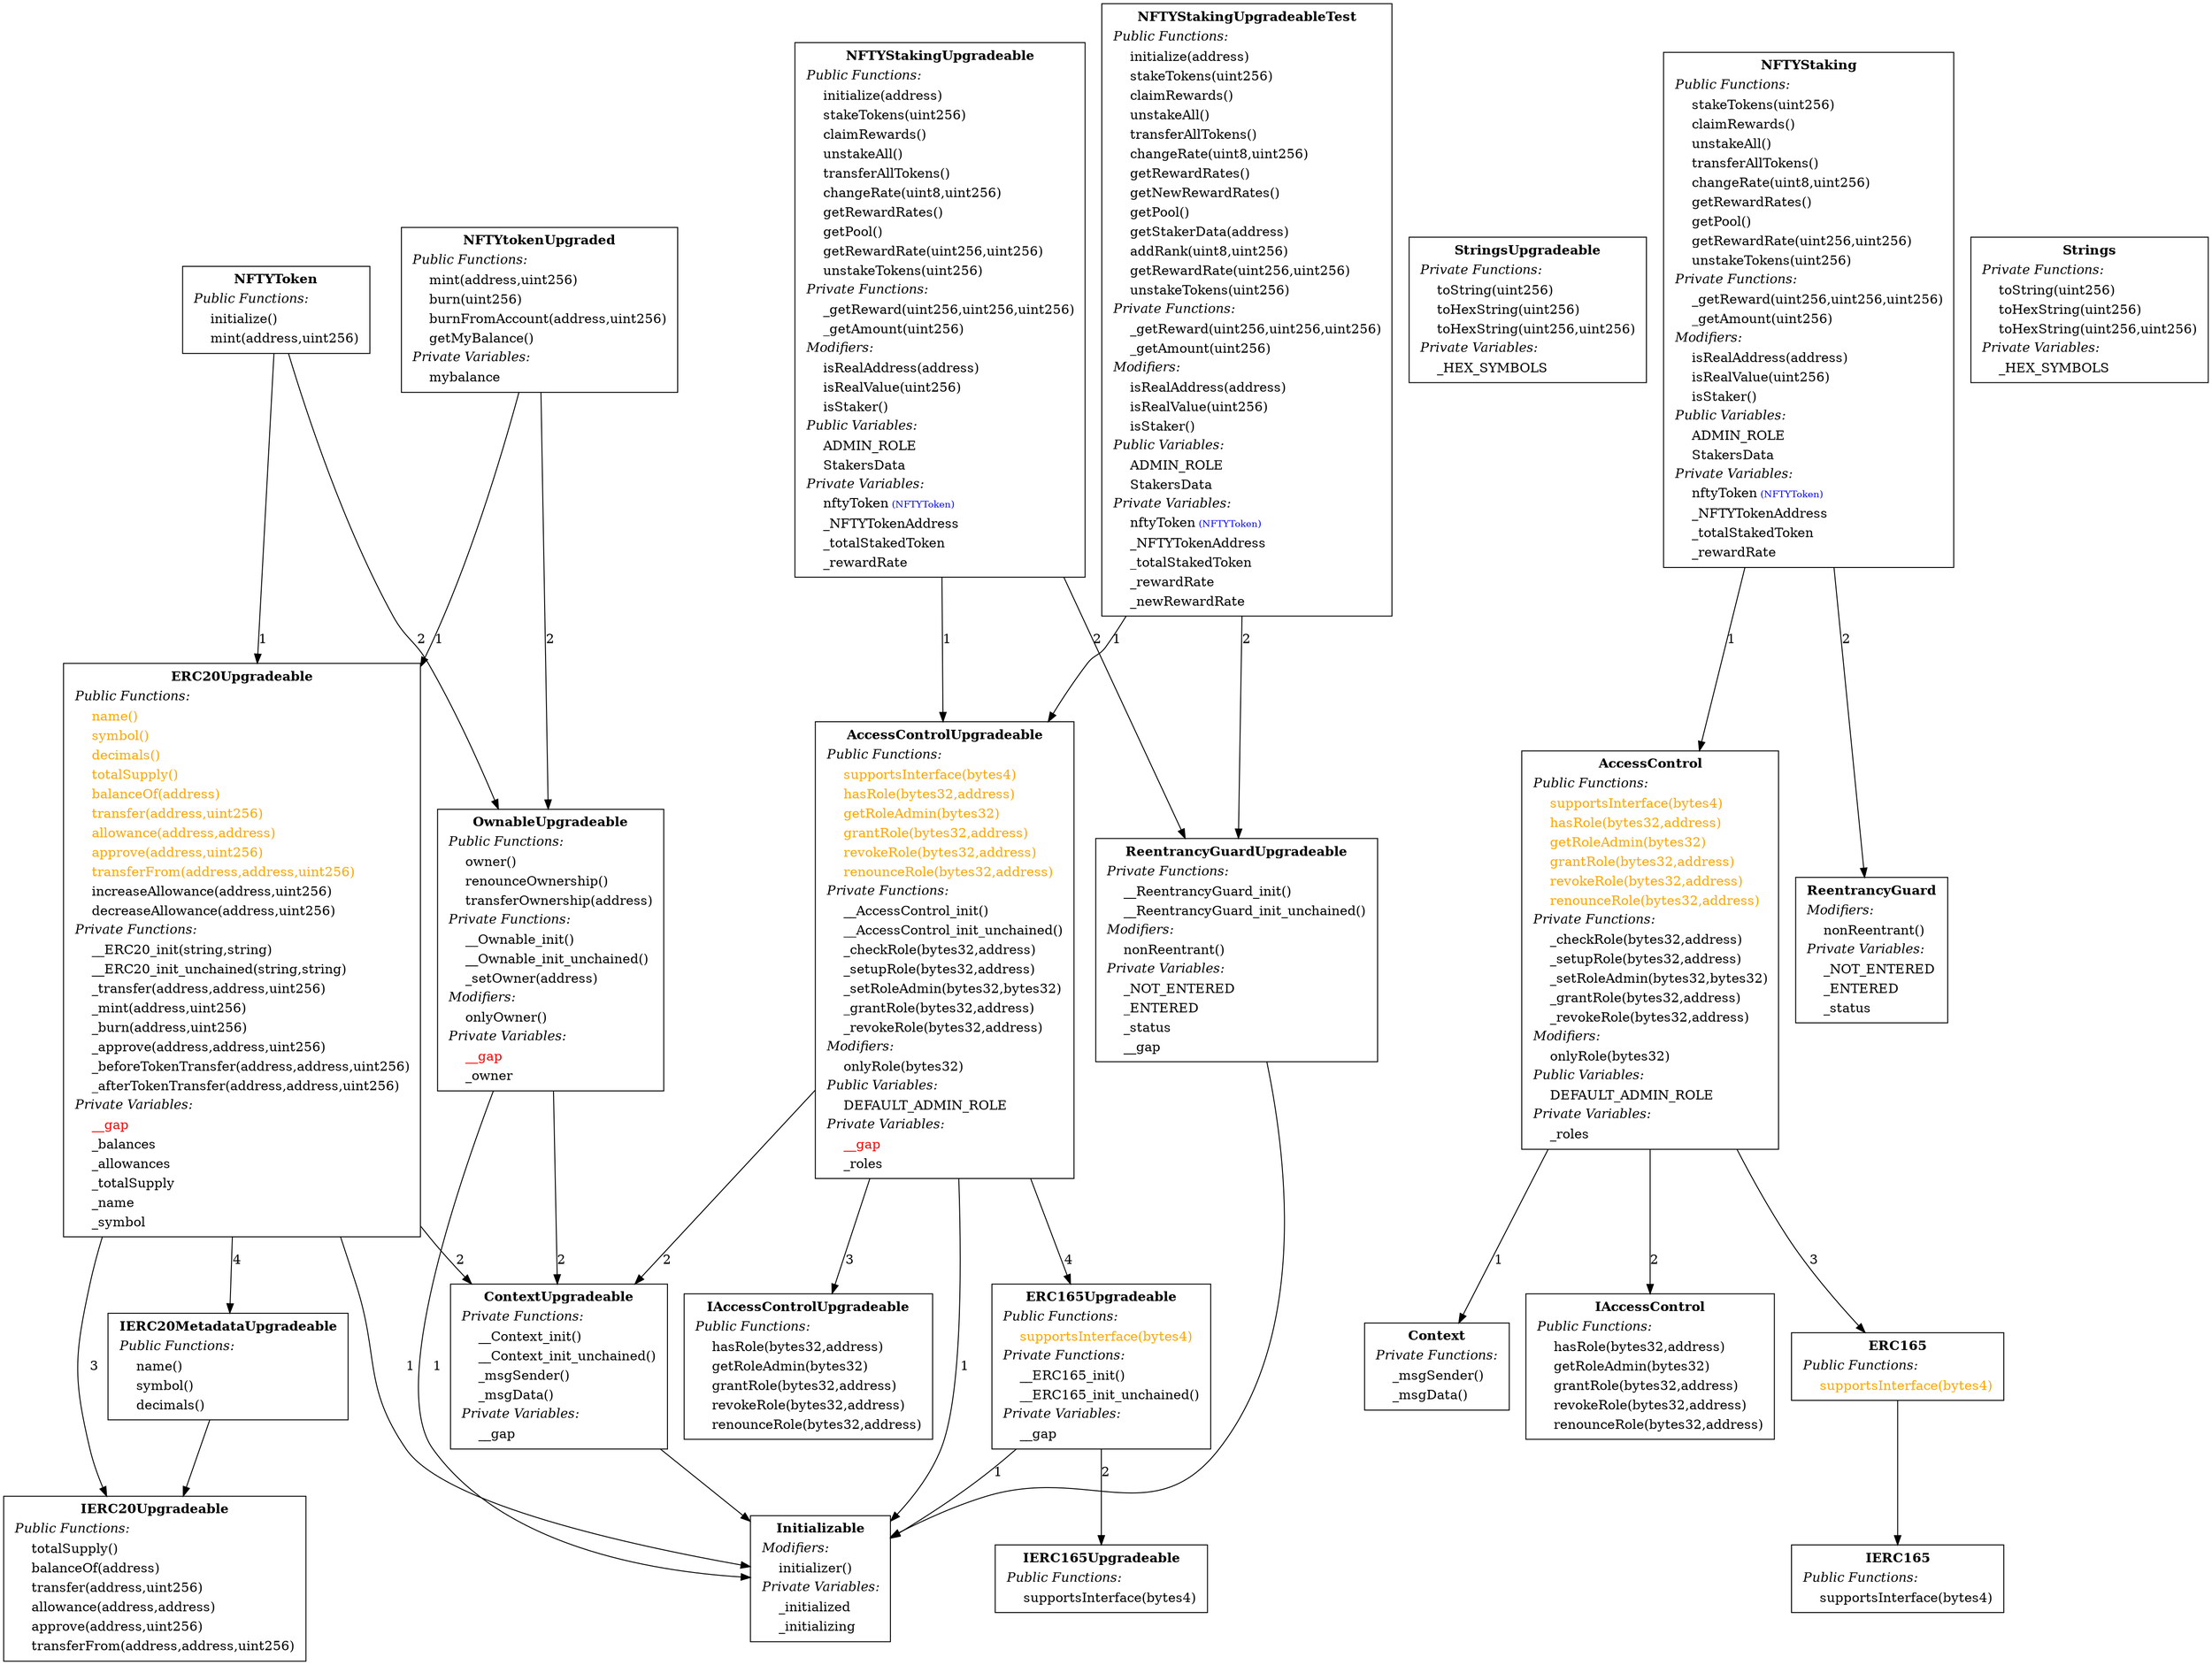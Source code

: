 digraph "" {
AccessControlUpgradeable -> Initializable [ label="1" ];
AccessControlUpgradeable -> ContextUpgradeable [ label="2" ];
AccessControlUpgradeable -> IAccessControlUpgradeable [ label="3" ];
AccessControlUpgradeable -> ERC165Upgradeable [ label="4" ];
AccessControlUpgradeable[shape="box"label=< <TABLE border="0"><TR><TD align="center"><B>AccessControlUpgradeable</B></TD></TR><TR><TD align="left"><I>Public Functions:</I></TD></TR><TR><TD align="left"><font color="#FFA500">    supportsInterface(bytes4)</font></TD></TR><TR><TD align="left"><font color="#FFA500">    hasRole(bytes32,address)</font></TD></TR><TR><TD align="left"><font color="#FFA500">    getRoleAdmin(bytes32)</font></TD></TR><TR><TD align="left"><font color="#FFA500">    grantRole(bytes32,address)</font></TD></TR><TR><TD align="left"><font color="#FFA500">    revokeRole(bytes32,address)</font></TD></TR><TR><TD align="left"><font color="#FFA500">    renounceRole(bytes32,address)</font></TD></TR><TR><TD align="left"><I>Private Functions:</I></TD></TR><TR><TD align="left">    __AccessControl_init()</TD></TR><TR><TD align="left">    __AccessControl_init_unchained()</TD></TR><TR><TD align="left">    _checkRole(bytes32,address)</TD></TR><TR><TD align="left">    _setupRole(bytes32,address)</TD></TR><TR><TD align="left">    _setRoleAdmin(bytes32,bytes32)</TD></TR><TR><TD align="left">    _grantRole(bytes32,address)</TD></TR><TR><TD align="left">    _revokeRole(bytes32,address)</TD></TR><TR><TD align="left"><I>Modifiers:</I></TD></TR><TR><TD align="left">    onlyRole(bytes32)</TD></TR><TR><TD align="left"><I>Public Variables:</I></TD></TR><TR><TD align="left">    DEFAULT_ADMIN_ROLE</TD></TR><TR><TD align="left"><I>Private Variables:</I></TD></TR><TR><TD align="left"><font color="red">    __gap</font></TD></TR><TR><TD align="left">    _roles</TD></TR></TABLE> >];

IAccessControlUpgradeable[shape="box"label=< <TABLE border="0"><TR><TD align="center"><B>IAccessControlUpgradeable</B></TD></TR><TR><TD align="left"><I>Public Functions:</I></TD></TR><TR><TD align="left">    hasRole(bytes32,address)</TD></TR><TR><TD align="left">    getRoleAdmin(bytes32)</TD></TR><TR><TD align="left">    grantRole(bytes32,address)</TD></TR><TR><TD align="left">    revokeRole(bytes32,address)</TD></TR><TR><TD align="left">    renounceRole(bytes32,address)</TD></TR></TABLE> >];

OwnableUpgradeable -> Initializable [ label="1" ];
OwnableUpgradeable -> ContextUpgradeable [ label="2" ];
OwnableUpgradeable[shape="box"label=< <TABLE border="0"><TR><TD align="center"><B>OwnableUpgradeable</B></TD></TR><TR><TD align="left"><I>Public Functions:</I></TD></TR><TR><TD align="left">    owner()</TD></TR><TR><TD align="left">    renounceOwnership()</TD></TR><TR><TD align="left">    transferOwnership(address)</TD></TR><TR><TD align="left"><I>Private Functions:</I></TD></TR><TR><TD align="left">    __Ownable_init()</TD></TR><TR><TD align="left">    __Ownable_init_unchained()</TD></TR><TR><TD align="left">    _setOwner(address)</TD></TR><TR><TD align="left"><I>Modifiers:</I></TD></TR><TR><TD align="left">    onlyOwner()</TD></TR><TR><TD align="left"><I>Private Variables:</I></TD></TR><TR><TD align="left"><font color="red">    __gap</font></TD></TR><TR><TD align="left">    _owner</TD></TR></TABLE> >];

Initializable[shape="box"label=< <TABLE border="0"><TR><TD align="center"><B>Initializable</B></TD></TR><TR><TD align="left"><I>Modifiers:</I></TD></TR><TR><TD align="left">    initializer()</TD></TR><TR><TD align="left"><I>Private Variables:</I></TD></TR><TR><TD align="left">    _initialized</TD></TR><TR><TD align="left">    _initializing</TD></TR></TABLE> >];

ReentrancyGuardUpgradeable -> Initializable;
ReentrancyGuardUpgradeable[shape="box"label=< <TABLE border="0"><TR><TD align="center"><B>ReentrancyGuardUpgradeable</B></TD></TR><TR><TD align="left"><I>Private Functions:</I></TD></TR><TR><TD align="left">    __ReentrancyGuard_init()</TD></TR><TR><TD align="left">    __ReentrancyGuard_init_unchained()</TD></TR><TR><TD align="left"><I>Modifiers:</I></TD></TR><TR><TD align="left">    nonReentrant()</TD></TR><TR><TD align="left"><I>Private Variables:</I></TD></TR><TR><TD align="left">    _NOT_ENTERED</TD></TR><TR><TD align="left">    _ENTERED</TD></TR><TR><TD align="left">    _status</TD></TR><TR><TD align="left">    __gap</TD></TR></TABLE> >];

ERC20Upgradeable -> Initializable [ label="1" ];
ERC20Upgradeable -> ContextUpgradeable [ label="2" ];
ERC20Upgradeable -> IERC20Upgradeable [ label="3" ];
ERC20Upgradeable -> IERC20MetadataUpgradeable [ label="4" ];
ERC20Upgradeable[shape="box"label=< <TABLE border="0"><TR><TD align="center"><B>ERC20Upgradeable</B></TD></TR><TR><TD align="left"><I>Public Functions:</I></TD></TR><TR><TD align="left"><font color="#FFA500">    name()</font></TD></TR><TR><TD align="left"><font color="#FFA500">    symbol()</font></TD></TR><TR><TD align="left"><font color="#FFA500">    decimals()</font></TD></TR><TR><TD align="left"><font color="#FFA500">    totalSupply()</font></TD></TR><TR><TD align="left"><font color="#FFA500">    balanceOf(address)</font></TD></TR><TR><TD align="left"><font color="#FFA500">    transfer(address,uint256)</font></TD></TR><TR><TD align="left"><font color="#FFA500">    allowance(address,address)</font></TD></TR><TR><TD align="left"><font color="#FFA500">    approve(address,uint256)</font></TD></TR><TR><TD align="left"><font color="#FFA500">    transferFrom(address,address,uint256)</font></TD></TR><TR><TD align="left">    increaseAllowance(address,uint256)</TD></TR><TR><TD align="left">    decreaseAllowance(address,uint256)</TD></TR><TR><TD align="left"><I>Private Functions:</I></TD></TR><TR><TD align="left">    __ERC20_init(string,string)</TD></TR><TR><TD align="left">    __ERC20_init_unchained(string,string)</TD></TR><TR><TD align="left">    _transfer(address,address,uint256)</TD></TR><TR><TD align="left">    _mint(address,uint256)</TD></TR><TR><TD align="left">    _burn(address,uint256)</TD></TR><TR><TD align="left">    _approve(address,address,uint256)</TD></TR><TR><TD align="left">    _beforeTokenTransfer(address,address,uint256)</TD></TR><TR><TD align="left">    _afterTokenTransfer(address,address,uint256)</TD></TR><TR><TD align="left"><I>Private Variables:</I></TD></TR><TR><TD align="left"><font color="red">    __gap</font></TD></TR><TR><TD align="left">    _balances</TD></TR><TR><TD align="left">    _allowances</TD></TR><TR><TD align="left">    _totalSupply</TD></TR><TR><TD align="left">    _name</TD></TR><TR><TD align="left">    _symbol</TD></TR></TABLE> >];

IERC20Upgradeable[shape="box"label=< <TABLE border="0"><TR><TD align="center"><B>IERC20Upgradeable</B></TD></TR><TR><TD align="left"><I>Public Functions:</I></TD></TR><TR><TD align="left">    totalSupply()</TD></TR><TR><TD align="left">    balanceOf(address)</TD></TR><TR><TD align="left">    transfer(address,uint256)</TD></TR><TR><TD align="left">    allowance(address,address)</TD></TR><TR><TD align="left">    approve(address,uint256)</TD></TR><TR><TD align="left">    transferFrom(address,address,uint256)</TD></TR></TABLE> >];

IERC20MetadataUpgradeable -> IERC20Upgradeable;
IERC20MetadataUpgradeable[shape="box"label=< <TABLE border="0"><TR><TD align="center"><B>IERC20MetadataUpgradeable</B></TD></TR><TR><TD align="left"><I>Public Functions:</I></TD></TR><TR><TD align="left">    name()</TD></TR><TR><TD align="left">    symbol()</TD></TR><TR><TD align="left">    decimals()</TD></TR></TABLE> >];

ContextUpgradeable -> Initializable;
ContextUpgradeable[shape="box"label=< <TABLE border="0"><TR><TD align="center"><B>ContextUpgradeable</B></TD></TR><TR><TD align="left"><I>Private Functions:</I></TD></TR><TR><TD align="left">    __Context_init()</TD></TR><TR><TD align="left">    __Context_init_unchained()</TD></TR><TR><TD align="left">    _msgSender()</TD></TR><TR><TD align="left">    _msgData()</TD></TR><TR><TD align="left"><I>Private Variables:</I></TD></TR><TR><TD align="left">    __gap</TD></TR></TABLE> >];

StringsUpgradeable[shape="box"label=< <TABLE border="0"><TR><TD align="center"><B>StringsUpgradeable</B></TD></TR><TR><TD align="left"><I>Private Functions:</I></TD></TR><TR><TD align="left">    toString(uint256)</TD></TR><TR><TD align="left">    toHexString(uint256)</TD></TR><TR><TD align="left">    toHexString(uint256,uint256)</TD></TR><TR><TD align="left"><I>Private Variables:</I></TD></TR><TR><TD align="left">    _HEX_SYMBOLS</TD></TR></TABLE> >];

ERC165Upgradeable -> Initializable [ label="1" ];
ERC165Upgradeable -> IERC165Upgradeable [ label="2" ];
ERC165Upgradeable[shape="box"label=< <TABLE border="0"><TR><TD align="center"><B>ERC165Upgradeable</B></TD></TR><TR><TD align="left"><I>Public Functions:</I></TD></TR><TR><TD align="left"><font color="#FFA500">    supportsInterface(bytes4)</font></TD></TR><TR><TD align="left"><I>Private Functions:</I></TD></TR><TR><TD align="left">    __ERC165_init()</TD></TR><TR><TD align="left">    __ERC165_init_unchained()</TD></TR><TR><TD align="left"><I>Private Variables:</I></TD></TR><TR><TD align="left">    __gap</TD></TR></TABLE> >];

IERC165Upgradeable[shape="box"label=< <TABLE border="0"><TR><TD align="center"><B>IERC165Upgradeable</B></TD></TR><TR><TD align="left"><I>Public Functions:</I></TD></TR><TR><TD align="left">    supportsInterface(bytes4)</TD></TR></TABLE> >];

AccessControl -> Context [ label="1" ];
AccessControl -> IAccessControl [ label="2" ];
AccessControl -> ERC165 [ label="3" ];
AccessControl[shape="box"label=< <TABLE border="0"><TR><TD align="center"><B>AccessControl</B></TD></TR><TR><TD align="left"><I>Public Functions:</I></TD></TR><TR><TD align="left"><font color="#FFA500">    supportsInterface(bytes4)</font></TD></TR><TR><TD align="left"><font color="#FFA500">    hasRole(bytes32,address)</font></TD></TR><TR><TD align="left"><font color="#FFA500">    getRoleAdmin(bytes32)</font></TD></TR><TR><TD align="left"><font color="#FFA500">    grantRole(bytes32,address)</font></TD></TR><TR><TD align="left"><font color="#FFA500">    revokeRole(bytes32,address)</font></TD></TR><TR><TD align="left"><font color="#FFA500">    renounceRole(bytes32,address)</font></TD></TR><TR><TD align="left"><I>Private Functions:</I></TD></TR><TR><TD align="left">    _checkRole(bytes32,address)</TD></TR><TR><TD align="left">    _setupRole(bytes32,address)</TD></TR><TR><TD align="left">    _setRoleAdmin(bytes32,bytes32)</TD></TR><TR><TD align="left">    _grantRole(bytes32,address)</TD></TR><TR><TD align="left">    _revokeRole(bytes32,address)</TD></TR><TR><TD align="left"><I>Modifiers:</I></TD></TR><TR><TD align="left">    onlyRole(bytes32)</TD></TR><TR><TD align="left"><I>Public Variables:</I></TD></TR><TR><TD align="left">    DEFAULT_ADMIN_ROLE</TD></TR><TR><TD align="left"><I>Private Variables:</I></TD></TR><TR><TD align="left">    _roles</TD></TR></TABLE> >];

IAccessControl[shape="box"label=< <TABLE border="0"><TR><TD align="center"><B>IAccessControl</B></TD></TR><TR><TD align="left"><I>Public Functions:</I></TD></TR><TR><TD align="left">    hasRole(bytes32,address)</TD></TR><TR><TD align="left">    getRoleAdmin(bytes32)</TD></TR><TR><TD align="left">    grantRole(bytes32,address)</TD></TR><TR><TD align="left">    revokeRole(bytes32,address)</TD></TR><TR><TD align="left">    renounceRole(bytes32,address)</TD></TR></TABLE> >];

ReentrancyGuard[shape="box"label=< <TABLE border="0"><TR><TD align="center"><B>ReentrancyGuard</B></TD></TR><TR><TD align="left"><I>Modifiers:</I></TD></TR><TR><TD align="left">    nonReentrant()</TD></TR><TR><TD align="left"><I>Private Variables:</I></TD></TR><TR><TD align="left">    _NOT_ENTERED</TD></TR><TR><TD align="left">    _ENTERED</TD></TR><TR><TD align="left">    _status</TD></TR></TABLE> >];

Context[shape="box"label=< <TABLE border="0"><TR><TD align="center"><B>Context</B></TD></TR><TR><TD align="left"><I>Private Functions:</I></TD></TR><TR><TD align="left">    _msgSender()</TD></TR><TR><TD align="left">    _msgData()</TD></TR></TABLE> >];

Strings[shape="box"label=< <TABLE border="0"><TR><TD align="center"><B>Strings</B></TD></TR><TR><TD align="left"><I>Private Functions:</I></TD></TR><TR><TD align="left">    toString(uint256)</TD></TR><TR><TD align="left">    toHexString(uint256)</TD></TR><TR><TD align="left">    toHexString(uint256,uint256)</TD></TR><TR><TD align="left"><I>Private Variables:</I></TD></TR><TR><TD align="left">    _HEX_SYMBOLS</TD></TR></TABLE> >];

ERC165 -> IERC165;
ERC165[shape="box"label=< <TABLE border="0"><TR><TD align="center"><B>ERC165</B></TD></TR><TR><TD align="left"><I>Public Functions:</I></TD></TR><TR><TD align="left"><font color="#FFA500">    supportsInterface(bytes4)</font></TD></TR></TABLE> >];

IERC165[shape="box"label=< <TABLE border="0"><TR><TD align="center"><B>IERC165</B></TD></TR><TR><TD align="left"><I>Public Functions:</I></TD></TR><TR><TD align="left">    supportsInterface(bytes4)</TD></TR></TABLE> >];

NFTYStaking -> AccessControl [ label="1" ];
NFTYStaking -> ReentrancyGuard [ label="2" ];
NFTYStaking[shape="box"label=< <TABLE border="0"><TR><TD align="center"><B>NFTYStaking</B></TD></TR><TR><TD align="left"><I>Public Functions:</I></TD></TR><TR><TD align="left">    stakeTokens(uint256)</TD></TR><TR><TD align="left">    claimRewards()</TD></TR><TR><TD align="left">    unstakeAll()</TD></TR><TR><TD align="left">    transferAllTokens()</TD></TR><TR><TD align="left">    changeRate(uint8,uint256)</TD></TR><TR><TD align="left">    getRewardRates()</TD></TR><TR><TD align="left">    getPool()</TD></TR><TR><TD align="left">    getRewardRate(uint256,uint256)</TD></TR><TR><TD align="left">    unstakeTokens(uint256)</TD></TR><TR><TD align="left"><I>Private Functions:</I></TD></TR><TR><TD align="left">    _getReward(uint256,uint256,uint256)</TD></TR><TR><TD align="left">    _getAmount(uint256)</TD></TR><TR><TD align="left"><I>Modifiers:</I></TD></TR><TR><TD align="left">    isRealAddress(address)</TD></TR><TR><TD align="left">    isRealValue(uint256)</TD></TR><TR><TD align="left">    isStaker()</TD></TR><TR><TD align="left"><I>Public Variables:</I></TD></TR><TR><TD align="left">    ADMIN_ROLE</TD></TR><TR><TD align="left">    StakersData</TD></TR><TR><TD align="left"><I>Private Variables:</I></TD></TR><TR><TD align="left">    nftyToken<font color="blue" POINT-SIZE="10"> (NFTYToken)</font></TD></TR><TR><TD align="left">    _NFTYTokenAddress</TD></TR><TR><TD align="left">    _totalStakedToken</TD></TR><TR><TD align="left">    _rewardRate</TD></TR></TABLE> >];

NFTYStakingUpgradeable -> AccessControlUpgradeable [ label="1" ];
NFTYStakingUpgradeable -> ReentrancyGuardUpgradeable [ label="2" ];
NFTYStakingUpgradeable[shape="box"label=< <TABLE border="0"><TR><TD align="center"><B>NFTYStakingUpgradeable</B></TD></TR><TR><TD align="left"><I>Public Functions:</I></TD></TR><TR><TD align="left">    initialize(address)</TD></TR><TR><TD align="left">    stakeTokens(uint256)</TD></TR><TR><TD align="left">    claimRewards()</TD></TR><TR><TD align="left">    unstakeAll()</TD></TR><TR><TD align="left">    transferAllTokens()</TD></TR><TR><TD align="left">    changeRate(uint8,uint256)</TD></TR><TR><TD align="left">    getRewardRates()</TD></TR><TR><TD align="left">    getPool()</TD></TR><TR><TD align="left">    getRewardRate(uint256,uint256)</TD></TR><TR><TD align="left">    unstakeTokens(uint256)</TD></TR><TR><TD align="left"><I>Private Functions:</I></TD></TR><TR><TD align="left">    _getReward(uint256,uint256,uint256)</TD></TR><TR><TD align="left">    _getAmount(uint256)</TD></TR><TR><TD align="left"><I>Modifiers:</I></TD></TR><TR><TD align="left">    isRealAddress(address)</TD></TR><TR><TD align="left">    isRealValue(uint256)</TD></TR><TR><TD align="left">    isStaker()</TD></TR><TR><TD align="left"><I>Public Variables:</I></TD></TR><TR><TD align="left">    ADMIN_ROLE</TD></TR><TR><TD align="left">    StakersData</TD></TR><TR><TD align="left"><I>Private Variables:</I></TD></TR><TR><TD align="left">    nftyToken<font color="blue" POINT-SIZE="10"> (NFTYToken)</font></TD></TR><TR><TD align="left">    _NFTYTokenAddress</TD></TR><TR><TD align="left">    _totalStakedToken</TD></TR><TR><TD align="left">    _rewardRate</TD></TR></TABLE> >];

NFTYStakingUpgradeableTest -> AccessControlUpgradeable [ label="1" ];
NFTYStakingUpgradeableTest -> ReentrancyGuardUpgradeable [ label="2" ];
NFTYStakingUpgradeableTest[shape="box"label=< <TABLE border="0"><TR><TD align="center"><B>NFTYStakingUpgradeableTest</B></TD></TR><TR><TD align="left"><I>Public Functions:</I></TD></TR><TR><TD align="left">    initialize(address)</TD></TR><TR><TD align="left">    stakeTokens(uint256)</TD></TR><TR><TD align="left">    claimRewards()</TD></TR><TR><TD align="left">    unstakeAll()</TD></TR><TR><TD align="left">    transferAllTokens()</TD></TR><TR><TD align="left">    changeRate(uint8,uint256)</TD></TR><TR><TD align="left">    getRewardRates()</TD></TR><TR><TD align="left">    getNewRewardRates()</TD></TR><TR><TD align="left">    getPool()</TD></TR><TR><TD align="left">    getStakerData(address)</TD></TR><TR><TD align="left">    addRank(uint8,uint256)</TD></TR><TR><TD align="left">    getRewardRate(uint256,uint256)</TD></TR><TR><TD align="left">    unstakeTokens(uint256)</TD></TR><TR><TD align="left"><I>Private Functions:</I></TD></TR><TR><TD align="left">    _getReward(uint256,uint256,uint256)</TD></TR><TR><TD align="left">    _getAmount(uint256)</TD></TR><TR><TD align="left"><I>Modifiers:</I></TD></TR><TR><TD align="left">    isRealAddress(address)</TD></TR><TR><TD align="left">    isRealValue(uint256)</TD></TR><TR><TD align="left">    isStaker()</TD></TR><TR><TD align="left"><I>Public Variables:</I></TD></TR><TR><TD align="left">    ADMIN_ROLE</TD></TR><TR><TD align="left">    StakersData</TD></TR><TR><TD align="left"><I>Private Variables:</I></TD></TR><TR><TD align="left">    nftyToken<font color="blue" POINT-SIZE="10"> (NFTYToken)</font></TD></TR><TR><TD align="left">    _NFTYTokenAddress</TD></TR><TR><TD align="left">    _totalStakedToken</TD></TR><TR><TD align="left">    _rewardRate</TD></TR><TR><TD align="left">    _newRewardRate</TD></TR></TABLE> >];

NFTYToken -> ERC20Upgradeable [ label="1" ];
NFTYToken -> OwnableUpgradeable [ label="2" ];
NFTYToken[shape="box"label=< <TABLE border="0"><TR><TD align="center"><B>NFTYToken</B></TD></TR><TR><TD align="left"><I>Public Functions:</I></TD></TR><TR><TD align="left">    initialize()</TD></TR><TR><TD align="left">    mint(address,uint256)</TD></TR></TABLE> >];

NFTYtokenUpgraded -> ERC20Upgradeable [ label="1" ];
NFTYtokenUpgraded -> OwnableUpgradeable [ label="2" ];
NFTYtokenUpgraded[shape="box"label=< <TABLE border="0"><TR><TD align="center"><B>NFTYtokenUpgraded</B></TD></TR><TR><TD align="left"><I>Public Functions:</I></TD></TR><TR><TD align="left">    mint(address,uint256)</TD></TR><TR><TD align="left">    burn(uint256)</TD></TR><TR><TD align="left">    burnFromAccount(address,uint256)</TD></TR><TR><TD align="left">    getMyBalance()</TD></TR><TR><TD align="left"><I>Private Variables:</I></TD></TR><TR><TD align="left">    mybalance</TD></TR></TABLE> >];

}